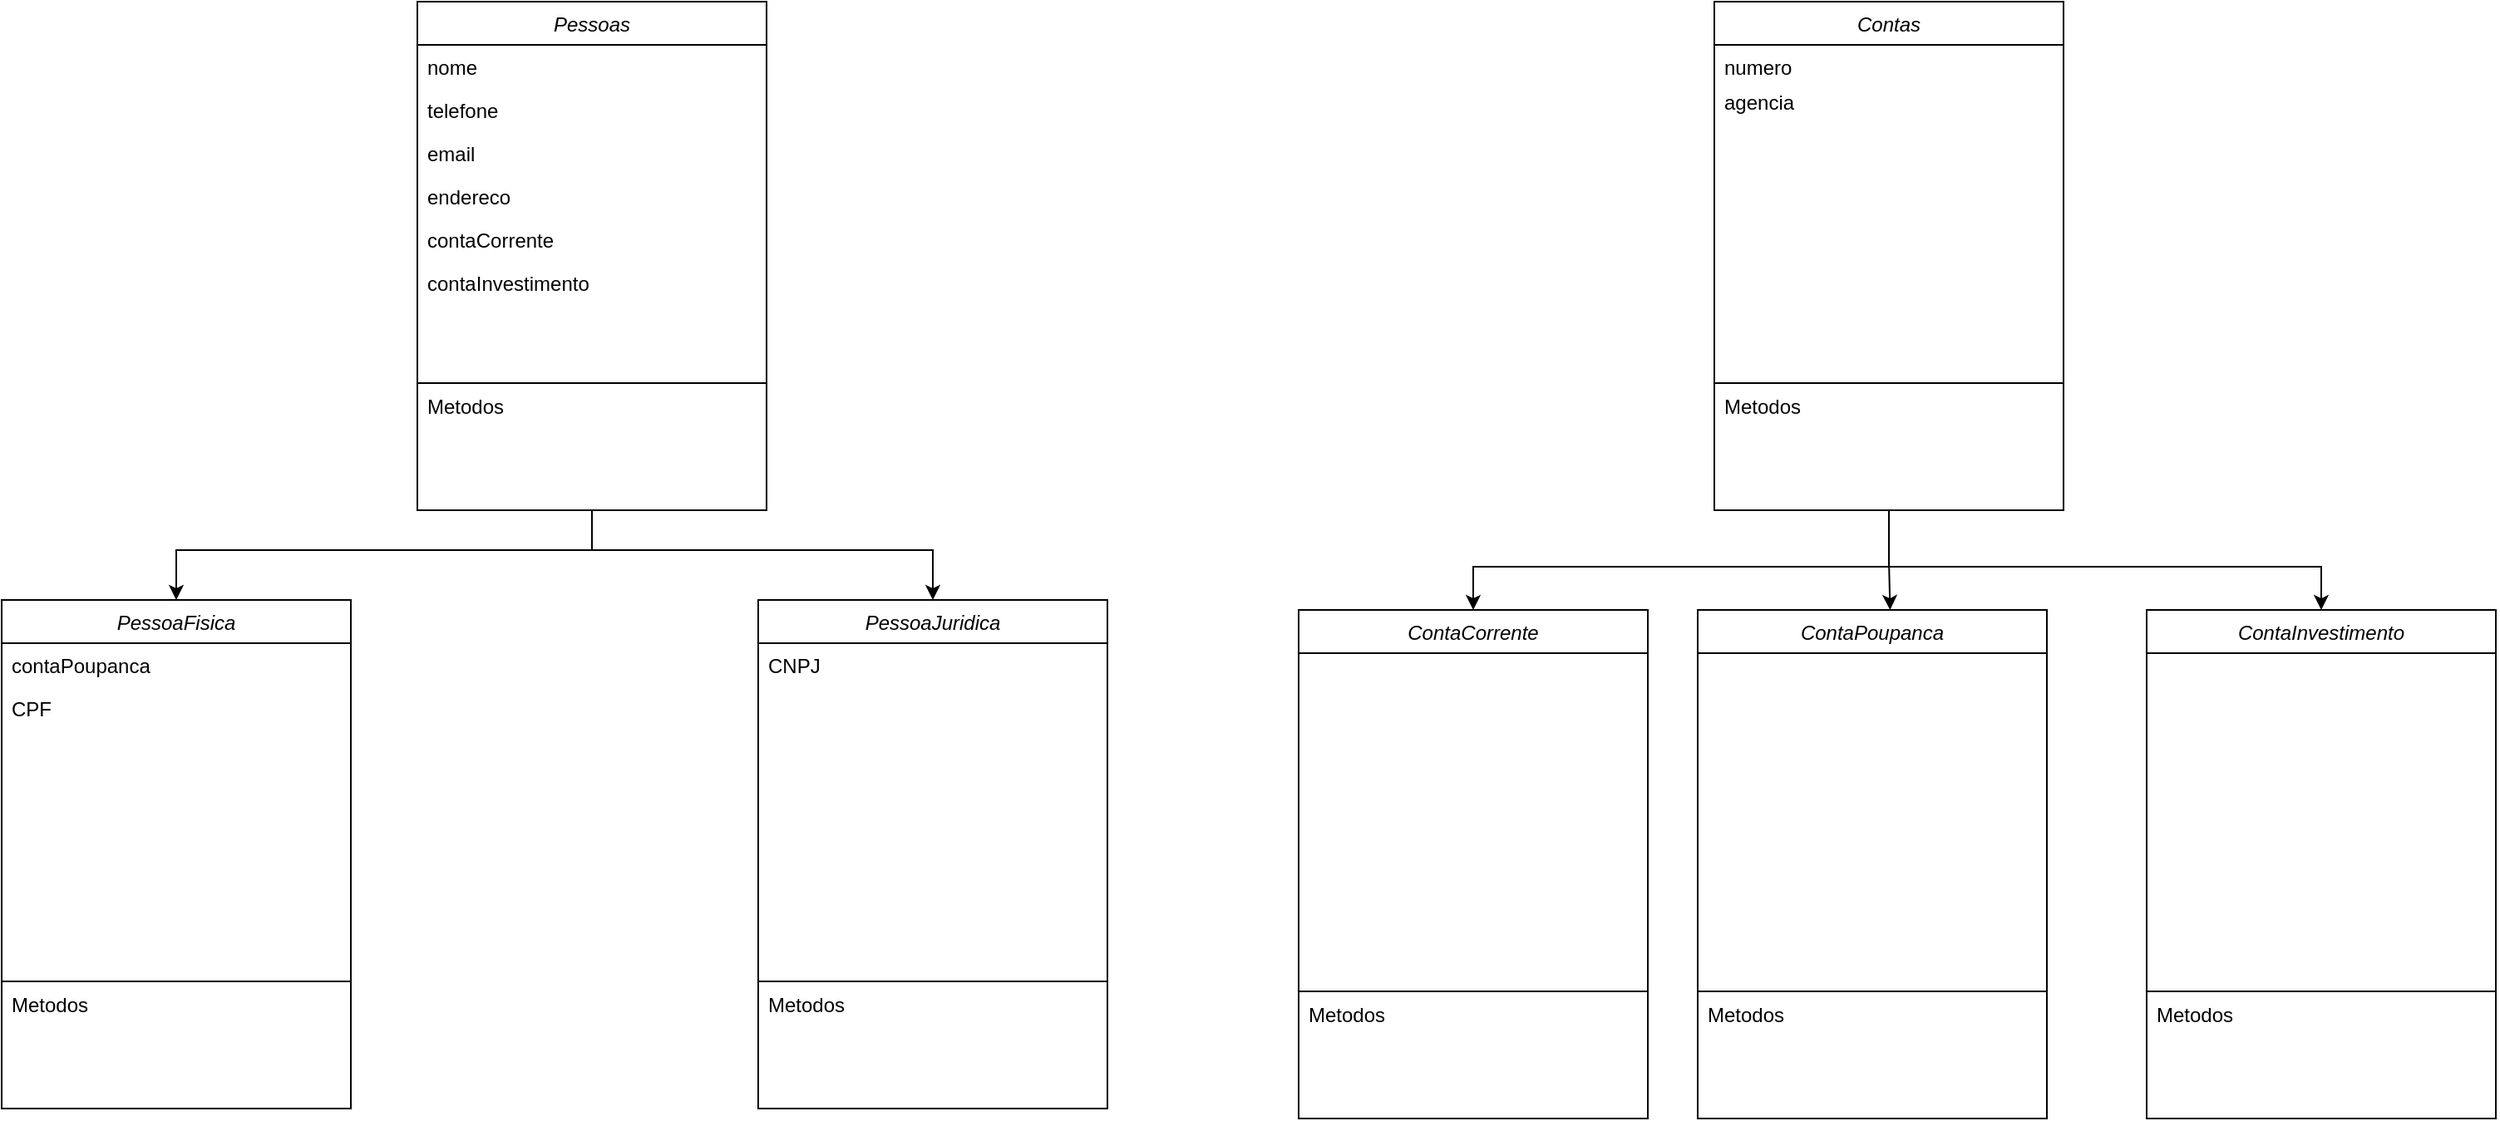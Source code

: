 <mxfile version="16.5.1" type="device"><diagram id="C5RBs43oDa-KdzZeNtuy" name="Page-1"><mxGraphModel dx="1703" dy="903" grid="1" gridSize="10" guides="1" tooltips="1" connect="1" arrows="1" fold="1" page="1" pageScale="1" pageWidth="300000" pageHeight="300000" math="0" shadow="0"><root><mxCell id="WIyWlLk6GJQsqaUBKTNV-0"/><mxCell id="WIyWlLk6GJQsqaUBKTNV-1" parent="WIyWlLk6GJQsqaUBKTNV-0"/><mxCell id="obN1hYkqZ4P05t4RfsOv-79" style="edgeStyle=orthogonalEdgeStyle;rounded=0;orthogonalLoop=1;jettySize=auto;html=1;entryX=0.5;entryY=0;entryDx=0;entryDy=0;" edge="1" parent="WIyWlLk6GJQsqaUBKTNV-1" source="zkfFHV4jXpPFQw0GAbJ--0" target="obN1hYkqZ4P05t4RfsOv-28"><mxGeometry relative="1" as="geometry"><Array as="points"><mxPoint x="395" y="340"/><mxPoint x="145" y="340"/></Array></mxGeometry></mxCell><mxCell id="obN1hYkqZ4P05t4RfsOv-80" style="edgeStyle=orthogonalEdgeStyle;rounded=0;orthogonalLoop=1;jettySize=auto;html=1;entryX=0.5;entryY=0;entryDx=0;entryDy=0;" edge="1" parent="WIyWlLk6GJQsqaUBKTNV-1" source="zkfFHV4jXpPFQw0GAbJ--0" target="obN1hYkqZ4P05t4RfsOv-37"><mxGeometry relative="1" as="geometry"><Array as="points"><mxPoint x="395" y="340"/><mxPoint x="600" y="340"/></Array></mxGeometry></mxCell><mxCell id="zkfFHV4jXpPFQw0GAbJ--0" value="Pessoas" style="swimlane;fontStyle=2;align=center;verticalAlign=top;childLayout=stackLayout;horizontal=1;startSize=26;horizontalStack=0;resizeParent=1;resizeLast=0;collapsible=1;marginBottom=0;rounded=0;shadow=0;strokeWidth=1;" parent="WIyWlLk6GJQsqaUBKTNV-1" vertex="1"><mxGeometry x="290" y="10" width="210" height="306" as="geometry"><mxRectangle x="230" y="140" width="160" height="26" as="alternateBounds"/></mxGeometry></mxCell><mxCell id="zkfFHV4jXpPFQw0GAbJ--1" value="nome" style="text;align=left;verticalAlign=top;spacingLeft=4;spacingRight=4;overflow=hidden;rotatable=0;points=[[0,0.5],[1,0.5]];portConstraint=eastwest;" parent="zkfFHV4jXpPFQw0GAbJ--0" vertex="1"><mxGeometry y="26" width="210" height="26" as="geometry"/></mxCell><mxCell id="zkfFHV4jXpPFQw0GAbJ--2" value="telefone" style="text;align=left;verticalAlign=top;spacingLeft=4;spacingRight=4;overflow=hidden;rotatable=0;points=[[0,0.5],[1,0.5]];portConstraint=eastwest;rounded=0;shadow=0;html=0;" parent="zkfFHV4jXpPFQw0GAbJ--0" vertex="1"><mxGeometry y="52" width="210" height="26" as="geometry"/></mxCell><mxCell id="zkfFHV4jXpPFQw0GAbJ--3" value="email" style="text;align=left;verticalAlign=top;spacingLeft=4;spacingRight=4;overflow=hidden;rotatable=0;points=[[0,0.5],[1,0.5]];portConstraint=eastwest;rounded=0;shadow=0;html=0;" parent="zkfFHV4jXpPFQw0GAbJ--0" vertex="1"><mxGeometry y="78" width="210" height="26" as="geometry"/></mxCell><mxCell id="obN1hYkqZ4P05t4RfsOv-21" value="endereco" style="text;align=left;verticalAlign=top;spacingLeft=4;spacingRight=4;overflow=hidden;rotatable=0;points=[[0,0.5],[1,0.5]];portConstraint=eastwest;rounded=0;shadow=0;html=0;" vertex="1" parent="zkfFHV4jXpPFQw0GAbJ--0"><mxGeometry y="104" width="210" height="26" as="geometry"/></mxCell><mxCell id="obN1hYkqZ4P05t4RfsOv-23" value="contaCorrente" style="text;align=left;verticalAlign=top;spacingLeft=4;spacingRight=4;overflow=hidden;rotatable=0;points=[[0,0.5],[1,0.5]];portConstraint=eastwest;rounded=0;shadow=0;html=0;" vertex="1" parent="zkfFHV4jXpPFQw0GAbJ--0"><mxGeometry y="130" width="210" height="26" as="geometry"/></mxCell><mxCell id="obN1hYkqZ4P05t4RfsOv-27" value="contaInvestimento" style="text;align=left;verticalAlign=top;spacingLeft=4;spacingRight=4;overflow=hidden;rotatable=0;points=[[0,0.5],[1,0.5]];portConstraint=eastwest;rounded=0;shadow=0;html=0;" vertex="1" parent="zkfFHV4jXpPFQw0GAbJ--0"><mxGeometry y="156" width="210" height="26" as="geometry"/></mxCell><mxCell id="obN1hYkqZ4P05t4RfsOv-24" value="" style="endArrow=none;html=1;rounded=0;entryX=1;entryY=0.75;entryDx=0;entryDy=0;exitX=0;exitY=0.75;exitDx=0;exitDy=0;" edge="1" parent="WIyWlLk6GJQsqaUBKTNV-1" source="zkfFHV4jXpPFQw0GAbJ--0" target="zkfFHV4jXpPFQw0GAbJ--0"><mxGeometry width="50" height="50" relative="1" as="geometry"><mxPoint x="440" y="320" as="sourcePoint"/><mxPoint x="490" y="270" as="targetPoint"/></mxGeometry></mxCell><mxCell id="obN1hYkqZ4P05t4RfsOv-25" value="Metodos" style="text;align=left;verticalAlign=top;spacingLeft=4;spacingRight=4;overflow=hidden;rotatable=0;points=[[0,0.5],[1,0.5]];portConstraint=eastwest;rounded=0;shadow=0;html=0;" vertex="1" parent="WIyWlLk6GJQsqaUBKTNV-1"><mxGeometry x="290" y="240" width="210" height="26" as="geometry"/></mxCell><mxCell id="obN1hYkqZ4P05t4RfsOv-28" value="PessoaFisica" style="swimlane;fontStyle=2;align=center;verticalAlign=top;childLayout=stackLayout;horizontal=1;startSize=26;horizontalStack=0;resizeParent=1;resizeLast=0;collapsible=1;marginBottom=0;rounded=0;shadow=0;strokeWidth=1;" vertex="1" parent="WIyWlLk6GJQsqaUBKTNV-1"><mxGeometry x="40" y="370" width="210" height="306" as="geometry"><mxRectangle x="230" y="140" width="160" height="26" as="alternateBounds"/></mxGeometry></mxCell><mxCell id="obN1hYkqZ4P05t4RfsOv-26" value="contaPoupanca" style="text;align=left;verticalAlign=top;spacingLeft=4;spacingRight=4;overflow=hidden;rotatable=0;points=[[0,0.5],[1,0.5]];portConstraint=eastwest;rounded=0;shadow=0;html=0;" vertex="1" parent="obN1hYkqZ4P05t4RfsOv-28"><mxGeometry y="26" width="210" height="26" as="geometry"/></mxCell><mxCell id="obN1hYkqZ4P05t4RfsOv-82" value="CPF" style="text;align=left;verticalAlign=top;spacingLeft=4;spacingRight=4;overflow=hidden;rotatable=0;points=[[0,0.5],[1,0.5]];portConstraint=eastwest;rounded=0;shadow=0;html=0;" vertex="1" parent="obN1hYkqZ4P05t4RfsOv-28"><mxGeometry y="52" width="210" height="26" as="geometry"/></mxCell><mxCell id="obN1hYkqZ4P05t4RfsOv-35" value="" style="endArrow=none;html=1;rounded=0;entryX=1;entryY=0.75;entryDx=0;entryDy=0;exitX=0;exitY=0.75;exitDx=0;exitDy=0;" edge="1" parent="WIyWlLk6GJQsqaUBKTNV-1" source="obN1hYkqZ4P05t4RfsOv-28" target="obN1hYkqZ4P05t4RfsOv-28"><mxGeometry width="50" height="50" relative="1" as="geometry"><mxPoint x="190" y="680" as="sourcePoint"/><mxPoint x="240" y="630" as="targetPoint"/></mxGeometry></mxCell><mxCell id="obN1hYkqZ4P05t4RfsOv-36" value="Metodos" style="text;align=left;verticalAlign=top;spacingLeft=4;spacingRight=4;overflow=hidden;rotatable=0;points=[[0,0.5],[1,0.5]];portConstraint=eastwest;rounded=0;shadow=0;html=0;" vertex="1" parent="WIyWlLk6GJQsqaUBKTNV-1"><mxGeometry x="40" y="600" width="210" height="26" as="geometry"/></mxCell><mxCell id="obN1hYkqZ4P05t4RfsOv-37" value="PessoaJuridica" style="swimlane;fontStyle=2;align=center;verticalAlign=top;childLayout=stackLayout;horizontal=1;startSize=26;horizontalStack=0;resizeParent=1;resizeLast=0;collapsible=1;marginBottom=0;rounded=0;shadow=0;strokeWidth=1;" vertex="1" parent="WIyWlLk6GJQsqaUBKTNV-1"><mxGeometry x="495" y="370" width="210" height="306" as="geometry"><mxRectangle x="230" y="140" width="160" height="26" as="alternateBounds"/></mxGeometry></mxCell><mxCell id="obN1hYkqZ4P05t4RfsOv-83" value="CNPJ" style="text;align=left;verticalAlign=top;spacingLeft=4;spacingRight=4;overflow=hidden;rotatable=0;points=[[0,0.5],[1,0.5]];portConstraint=eastwest;rounded=0;shadow=0;html=0;" vertex="1" parent="obN1hYkqZ4P05t4RfsOv-37"><mxGeometry y="26" width="210" height="26" as="geometry"/></mxCell><mxCell id="obN1hYkqZ4P05t4RfsOv-44" value="" style="endArrow=none;html=1;rounded=0;entryX=1;entryY=0.75;entryDx=0;entryDy=0;exitX=0;exitY=0.75;exitDx=0;exitDy=0;" edge="1" parent="WIyWlLk6GJQsqaUBKTNV-1" source="obN1hYkqZ4P05t4RfsOv-37" target="obN1hYkqZ4P05t4RfsOv-37"><mxGeometry width="50" height="50" relative="1" as="geometry"><mxPoint x="645" y="680" as="sourcePoint"/><mxPoint x="695" y="630" as="targetPoint"/></mxGeometry></mxCell><mxCell id="obN1hYkqZ4P05t4RfsOv-45" value="Metodos" style="text;align=left;verticalAlign=top;spacingLeft=4;spacingRight=4;overflow=hidden;rotatable=0;points=[[0,0.5],[1,0.5]];portConstraint=eastwest;rounded=0;shadow=0;html=0;" vertex="1" parent="WIyWlLk6GJQsqaUBKTNV-1"><mxGeometry x="495" y="600" width="210" height="26" as="geometry"/></mxCell><mxCell id="obN1hYkqZ4P05t4RfsOv-76" value="" style="edgeStyle=orthogonalEdgeStyle;rounded=0;orthogonalLoop=1;jettySize=auto;html=1;entryX=0.551;entryY=0;entryDx=0;entryDy=0;entryPerimeter=0;" edge="1" parent="WIyWlLk6GJQsqaUBKTNV-1" source="obN1hYkqZ4P05t4RfsOv-46" target="obN1hYkqZ4P05t4RfsOv-67"><mxGeometry relative="1" as="geometry"><Array as="points"/></mxGeometry></mxCell><mxCell id="obN1hYkqZ4P05t4RfsOv-77" style="edgeStyle=orthogonalEdgeStyle;rounded=0;orthogonalLoop=1;jettySize=auto;html=1;entryX=0.5;entryY=0;entryDx=0;entryDy=0;" edge="1" parent="WIyWlLk6GJQsqaUBKTNV-1" source="obN1hYkqZ4P05t4RfsOv-46" target="obN1hYkqZ4P05t4RfsOv-71"><mxGeometry relative="1" as="geometry"><Array as="points"><mxPoint x="1175" y="350"/><mxPoint x="1435" y="350"/></Array></mxGeometry></mxCell><mxCell id="obN1hYkqZ4P05t4RfsOv-78" style="edgeStyle=orthogonalEdgeStyle;rounded=0;orthogonalLoop=1;jettySize=auto;html=1;entryX=0.5;entryY=0;entryDx=0;entryDy=0;" edge="1" parent="WIyWlLk6GJQsqaUBKTNV-1" source="obN1hYkqZ4P05t4RfsOv-46" target="obN1hYkqZ4P05t4RfsOv-57"><mxGeometry relative="1" as="geometry"><Array as="points"><mxPoint x="1175" y="350"/><mxPoint x="925" y="350"/></Array></mxGeometry></mxCell><mxCell id="obN1hYkqZ4P05t4RfsOv-46" value="Contas" style="swimlane;fontStyle=2;align=center;verticalAlign=top;childLayout=stackLayout;horizontal=1;startSize=26;horizontalStack=0;resizeParent=1;resizeLast=0;collapsible=1;marginBottom=0;rounded=0;shadow=0;strokeWidth=1;" vertex="1" parent="WIyWlLk6GJQsqaUBKTNV-1"><mxGeometry x="1070" y="10" width="210" height="306" as="geometry"><mxRectangle x="230" y="140" width="160" height="26" as="alternateBounds"/></mxGeometry></mxCell><mxCell id="obN1hYkqZ4P05t4RfsOv-47" value="numero" style="text;align=left;verticalAlign=top;spacingLeft=4;spacingRight=4;overflow=hidden;rotatable=0;points=[[0,0.5],[1,0.5]];portConstraint=eastwest;" vertex="1" parent="obN1hYkqZ4P05t4RfsOv-46"><mxGeometry y="26" width="210" height="26" as="geometry"/></mxCell><mxCell id="obN1hYkqZ4P05t4RfsOv-55" value="" style="endArrow=none;html=1;rounded=0;entryX=1;entryY=0.75;entryDx=0;entryDy=0;exitX=0;exitY=0.75;exitDx=0;exitDy=0;" edge="1" parent="WIyWlLk6GJQsqaUBKTNV-1" source="obN1hYkqZ4P05t4RfsOv-46" target="obN1hYkqZ4P05t4RfsOv-46"><mxGeometry width="50" height="50" relative="1" as="geometry"><mxPoint x="1220" y="320" as="sourcePoint"/><mxPoint x="1270" y="270" as="targetPoint"/></mxGeometry></mxCell><mxCell id="obN1hYkqZ4P05t4RfsOv-56" value="Metodos" style="text;align=left;verticalAlign=top;spacingLeft=4;spacingRight=4;overflow=hidden;rotatable=0;points=[[0,0.5],[1,0.5]];portConstraint=eastwest;rounded=0;shadow=0;html=0;" vertex="1" parent="WIyWlLk6GJQsqaUBKTNV-1"><mxGeometry x="1070" y="240" width="210" height="26" as="geometry"/></mxCell><mxCell id="obN1hYkqZ4P05t4RfsOv-57" value="ContaCorrente" style="swimlane;fontStyle=2;align=center;verticalAlign=top;childLayout=stackLayout;horizontal=1;startSize=26;horizontalStack=0;resizeParent=1;resizeLast=0;collapsible=1;marginBottom=0;rounded=0;shadow=0;strokeWidth=1;" vertex="1" parent="WIyWlLk6GJQsqaUBKTNV-1"><mxGeometry x="820" y="376" width="210" height="306" as="geometry"><mxRectangle x="230" y="140" width="160" height="26" as="alternateBounds"/></mxGeometry></mxCell><mxCell id="obN1hYkqZ4P05t4RfsOv-59" value="" style="endArrow=none;html=1;rounded=0;entryX=1;entryY=0.75;entryDx=0;entryDy=0;exitX=0;exitY=0.75;exitDx=0;exitDy=0;" edge="1" parent="WIyWlLk6GJQsqaUBKTNV-1" source="obN1hYkqZ4P05t4RfsOv-57" target="obN1hYkqZ4P05t4RfsOv-57"><mxGeometry width="50" height="50" relative="1" as="geometry"><mxPoint x="970" y="686" as="sourcePoint"/><mxPoint x="1020" y="636" as="targetPoint"/></mxGeometry></mxCell><mxCell id="obN1hYkqZ4P05t4RfsOv-60" value="Metodos" style="text;align=left;verticalAlign=top;spacingLeft=4;spacingRight=4;overflow=hidden;rotatable=0;points=[[0,0.5],[1,0.5]];portConstraint=eastwest;rounded=0;shadow=0;html=0;" vertex="1" parent="WIyWlLk6GJQsqaUBKTNV-1"><mxGeometry x="820" y="606" width="210" height="26" as="geometry"/></mxCell><mxCell id="obN1hYkqZ4P05t4RfsOv-67" value="ContaPoupanca" style="swimlane;fontStyle=2;align=center;verticalAlign=top;childLayout=stackLayout;horizontal=1;startSize=26;horizontalStack=0;resizeParent=1;resizeLast=0;collapsible=1;marginBottom=0;rounded=0;shadow=0;strokeWidth=1;" vertex="1" parent="WIyWlLk6GJQsqaUBKTNV-1"><mxGeometry x="1060" y="376" width="210" height="306" as="geometry"><mxRectangle x="230" y="140" width="160" height="26" as="alternateBounds"/></mxGeometry></mxCell><mxCell id="obN1hYkqZ4P05t4RfsOv-69" value="" style="endArrow=none;html=1;rounded=0;entryX=1;entryY=0.75;entryDx=0;entryDy=0;exitX=0;exitY=0.75;exitDx=0;exitDy=0;" edge="1" parent="WIyWlLk6GJQsqaUBKTNV-1" source="obN1hYkqZ4P05t4RfsOv-67" target="obN1hYkqZ4P05t4RfsOv-67"><mxGeometry width="50" height="50" relative="1" as="geometry"><mxPoint x="1210" y="686" as="sourcePoint"/><mxPoint x="1260" y="636" as="targetPoint"/></mxGeometry></mxCell><mxCell id="obN1hYkqZ4P05t4RfsOv-70" value="Metodos" style="text;align=left;verticalAlign=top;spacingLeft=4;spacingRight=4;overflow=hidden;rotatable=0;points=[[0,0.5],[1,0.5]];portConstraint=eastwest;rounded=0;shadow=0;html=0;" vertex="1" parent="WIyWlLk6GJQsqaUBKTNV-1"><mxGeometry x="1060" y="606" width="210" height="26" as="geometry"/></mxCell><mxCell id="obN1hYkqZ4P05t4RfsOv-71" value="ContaInvestimento" style="swimlane;fontStyle=2;align=center;verticalAlign=top;childLayout=stackLayout;horizontal=1;startSize=26;horizontalStack=0;resizeParent=1;resizeLast=0;collapsible=1;marginBottom=0;rounded=0;shadow=0;strokeWidth=1;" vertex="1" parent="WIyWlLk6GJQsqaUBKTNV-1"><mxGeometry x="1330" y="376" width="210" height="306" as="geometry"><mxRectangle x="230" y="140" width="160" height="26" as="alternateBounds"/></mxGeometry></mxCell><mxCell id="obN1hYkqZ4P05t4RfsOv-73" value="" style="endArrow=none;html=1;rounded=0;entryX=1;entryY=0.75;entryDx=0;entryDy=0;exitX=0;exitY=0.75;exitDx=0;exitDy=0;" edge="1" parent="WIyWlLk6GJQsqaUBKTNV-1" source="obN1hYkqZ4P05t4RfsOv-71" target="obN1hYkqZ4P05t4RfsOv-71"><mxGeometry width="50" height="50" relative="1" as="geometry"><mxPoint x="1480" y="686" as="sourcePoint"/><mxPoint x="1530" y="636" as="targetPoint"/></mxGeometry></mxCell><mxCell id="obN1hYkqZ4P05t4RfsOv-74" value="Metodos" style="text;align=left;verticalAlign=top;spacingLeft=4;spacingRight=4;overflow=hidden;rotatable=0;points=[[0,0.5],[1,0.5]];portConstraint=eastwest;rounded=0;shadow=0;html=0;" vertex="1" parent="WIyWlLk6GJQsqaUBKTNV-1"><mxGeometry x="1330" y="606" width="210" height="26" as="geometry"/></mxCell><mxCell id="obN1hYkqZ4P05t4RfsOv-81" value="agencia" style="text;align=left;verticalAlign=top;spacingLeft=4;spacingRight=4;overflow=hidden;rotatable=0;points=[[0,0.5],[1,0.5]];portConstraint=eastwest;" vertex="1" parent="WIyWlLk6GJQsqaUBKTNV-1"><mxGeometry x="1070" y="57" width="210" height="26" as="geometry"/></mxCell></root></mxGraphModel></diagram></mxfile>